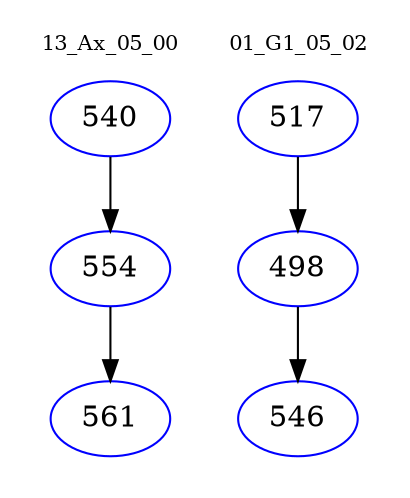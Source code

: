 digraph{
subgraph cluster_0 {
color = white
label = "13_Ax_05_00";
fontsize=10;
T0_540 [label="540", color="blue"]
T0_540 -> T0_554 [color="black"]
T0_554 [label="554", color="blue"]
T0_554 -> T0_561 [color="black"]
T0_561 [label="561", color="blue"]
}
subgraph cluster_1 {
color = white
label = "01_G1_05_02";
fontsize=10;
T1_517 [label="517", color="blue"]
T1_517 -> T1_498 [color="black"]
T1_498 [label="498", color="blue"]
T1_498 -> T1_546 [color="black"]
T1_546 [label="546", color="blue"]
}
}
